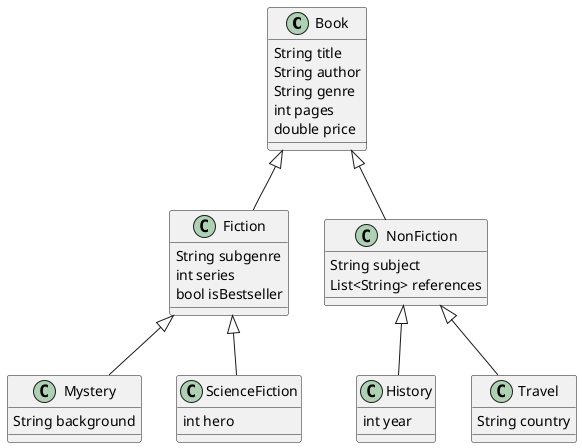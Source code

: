 @startuml

class Book {
String title
String author
String genre
int pages
double price
}

class Fiction extends Book {
String subgenre
int series
bool isBestseller
}

class NonFiction extends Book {
String subject
List<String> references
}

class Mystery extends Fiction {
String background
}

class ScienceFiction extends Fiction {
int hero
}


class History extends NonFiction {
int year
}

class Travel extends NonFiction {
String country
}

@enduml
